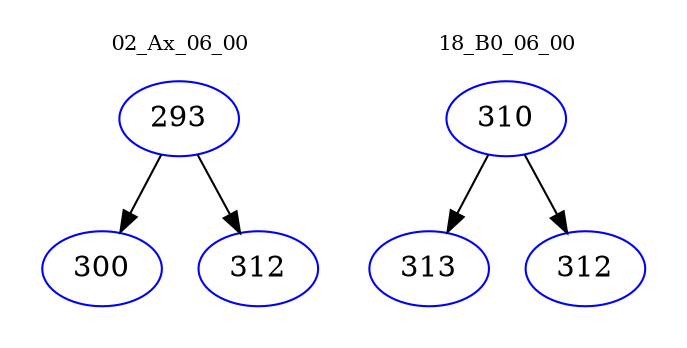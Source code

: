 digraph{
subgraph cluster_0 {
color = white
label = "02_Ax_06_00";
fontsize=10;
T0_293 [label="293", color="blue"]
T0_293 -> T0_300 [color="black"]
T0_300 [label="300", color="blue"]
T0_293 -> T0_312 [color="black"]
T0_312 [label="312", color="blue"]
}
subgraph cluster_1 {
color = white
label = "18_B0_06_00";
fontsize=10;
T1_310 [label="310", color="blue"]
T1_310 -> T1_313 [color="black"]
T1_313 [label="313", color="blue"]
T1_310 -> T1_312 [color="black"]
T1_312 [label="312", color="blue"]
}
}
